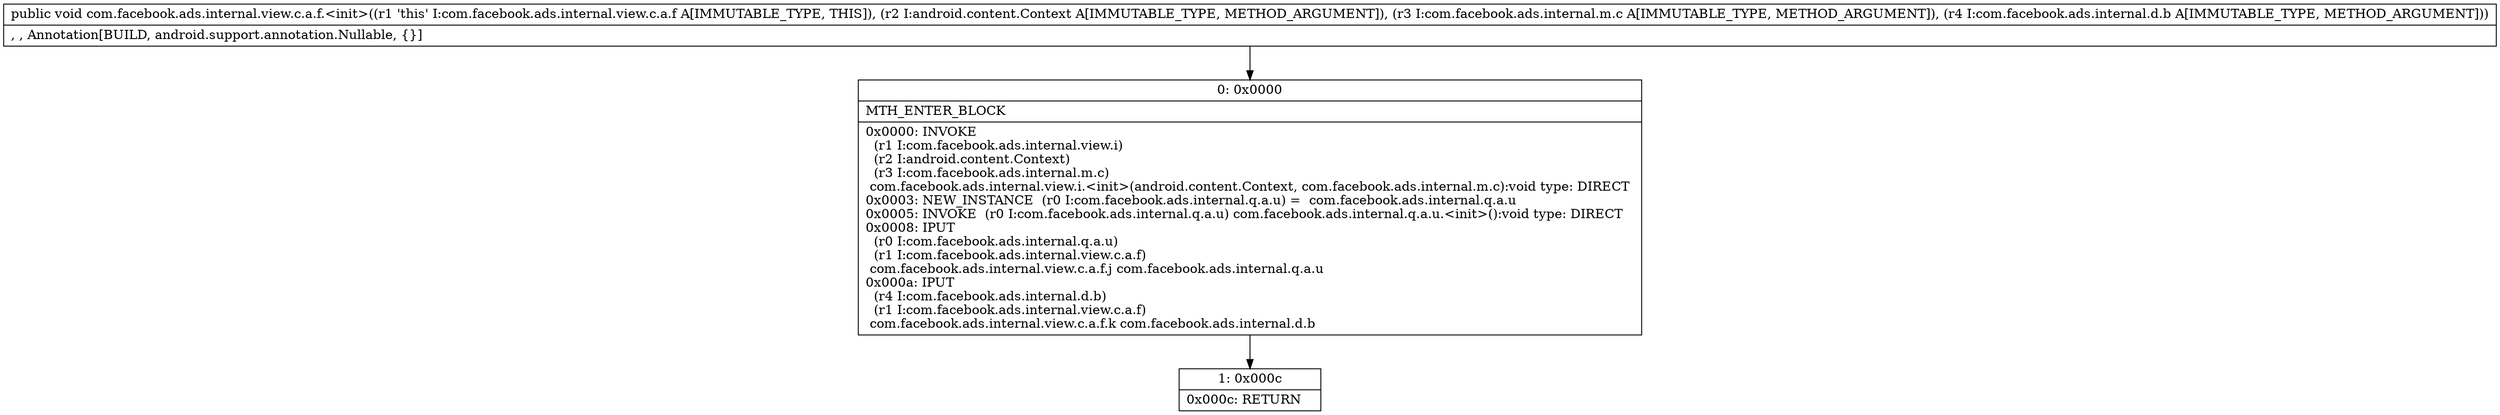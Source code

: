 digraph "CFG forcom.facebook.ads.internal.view.c.a.f.\<init\>(Landroid\/content\/Context;Lcom\/facebook\/ads\/internal\/m\/c;Lcom\/facebook\/ads\/internal\/d\/b;)V" {
Node_0 [shape=record,label="{0\:\ 0x0000|MTH_ENTER_BLOCK\l|0x0000: INVOKE  \l  (r1 I:com.facebook.ads.internal.view.i)\l  (r2 I:android.content.Context)\l  (r3 I:com.facebook.ads.internal.m.c)\l com.facebook.ads.internal.view.i.\<init\>(android.content.Context, com.facebook.ads.internal.m.c):void type: DIRECT \l0x0003: NEW_INSTANCE  (r0 I:com.facebook.ads.internal.q.a.u) =  com.facebook.ads.internal.q.a.u \l0x0005: INVOKE  (r0 I:com.facebook.ads.internal.q.a.u) com.facebook.ads.internal.q.a.u.\<init\>():void type: DIRECT \l0x0008: IPUT  \l  (r0 I:com.facebook.ads.internal.q.a.u)\l  (r1 I:com.facebook.ads.internal.view.c.a.f)\l com.facebook.ads.internal.view.c.a.f.j com.facebook.ads.internal.q.a.u \l0x000a: IPUT  \l  (r4 I:com.facebook.ads.internal.d.b)\l  (r1 I:com.facebook.ads.internal.view.c.a.f)\l com.facebook.ads.internal.view.c.a.f.k com.facebook.ads.internal.d.b \l}"];
Node_1 [shape=record,label="{1\:\ 0x000c|0x000c: RETURN   \l}"];
MethodNode[shape=record,label="{public void com.facebook.ads.internal.view.c.a.f.\<init\>((r1 'this' I:com.facebook.ads.internal.view.c.a.f A[IMMUTABLE_TYPE, THIS]), (r2 I:android.content.Context A[IMMUTABLE_TYPE, METHOD_ARGUMENT]), (r3 I:com.facebook.ads.internal.m.c A[IMMUTABLE_TYPE, METHOD_ARGUMENT]), (r4 I:com.facebook.ads.internal.d.b A[IMMUTABLE_TYPE, METHOD_ARGUMENT]))  | , , Annotation[BUILD, android.support.annotation.Nullable, \{\}]\l}"];
MethodNode -> Node_0;
Node_0 -> Node_1;
}

